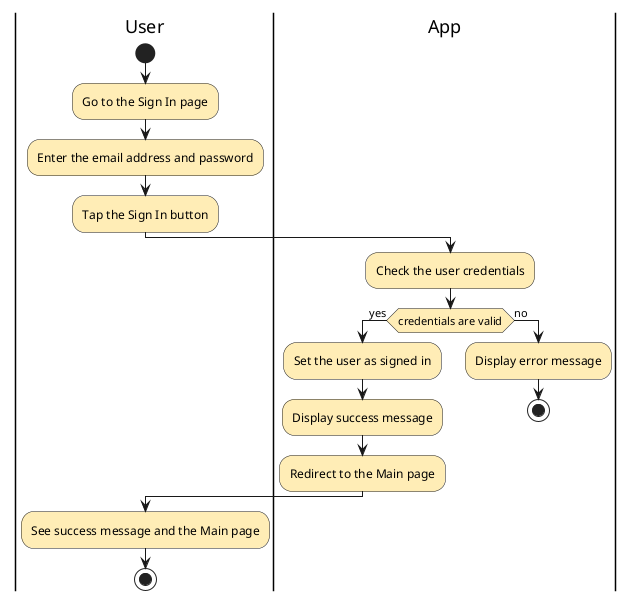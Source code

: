 @startuml Sign In Process
skinparam ActivityBackgroundColor FFEDB6

|User|
start
:Go to the Sign In page;
:Enter the email address and password;
:Tap the Sign In button;

|App|
:Check the user credentials;
If (credentials are valid) then (yes)
    :Set the user as signed in;
    :Display success message;
    :Redirect to the Main page;
else (no)
    :Display error message;
    stop
endif

|User|
:See success message and the Main page;
stop
@enduml